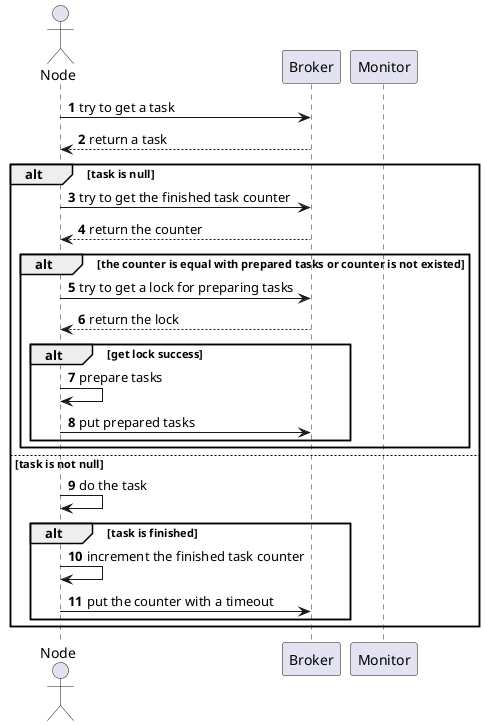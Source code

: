 @startuml
autonumber

actor "Node" as node
participant "Broker" as broker
participant "Monitor" as monitor

node -> broker: try to get a task
broker --> node: return a task
alt task is null
    node -> broker: try to get the finished task counter
    broker --> node: return the counter
    alt the counter is equal with prepared tasks or counter is not existed
        node -> broker: try to get a lock for preparing tasks
        broker --> node: return the lock
        alt get lock success
            node -> node: prepare tasks
            node -> broker: put prepared tasks
        end
    end
else task is not null
    node -> node: do the task
    alt task is finished
        node -> node: increment the finished task counter
        node -> broker: put the counter with a timeout
    end
end
@enduml